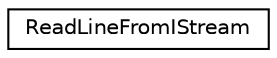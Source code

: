digraph "Graphical Class Hierarchy"
{
  edge [fontname="Helvetica",fontsize="10",labelfontname="Helvetica",labelfontsize="10"];
  node [fontname="Helvetica",fontsize="10",shape=record];
  rankdir="LR";
  Node1 [label="ReadLineFromIStream",height=0.2,width=0.4,color="black", fillcolor="white", style="filled",URL="$classaworx_1_1lib_1_1strings_1_1ReadLineFromIStream.html"];
}

